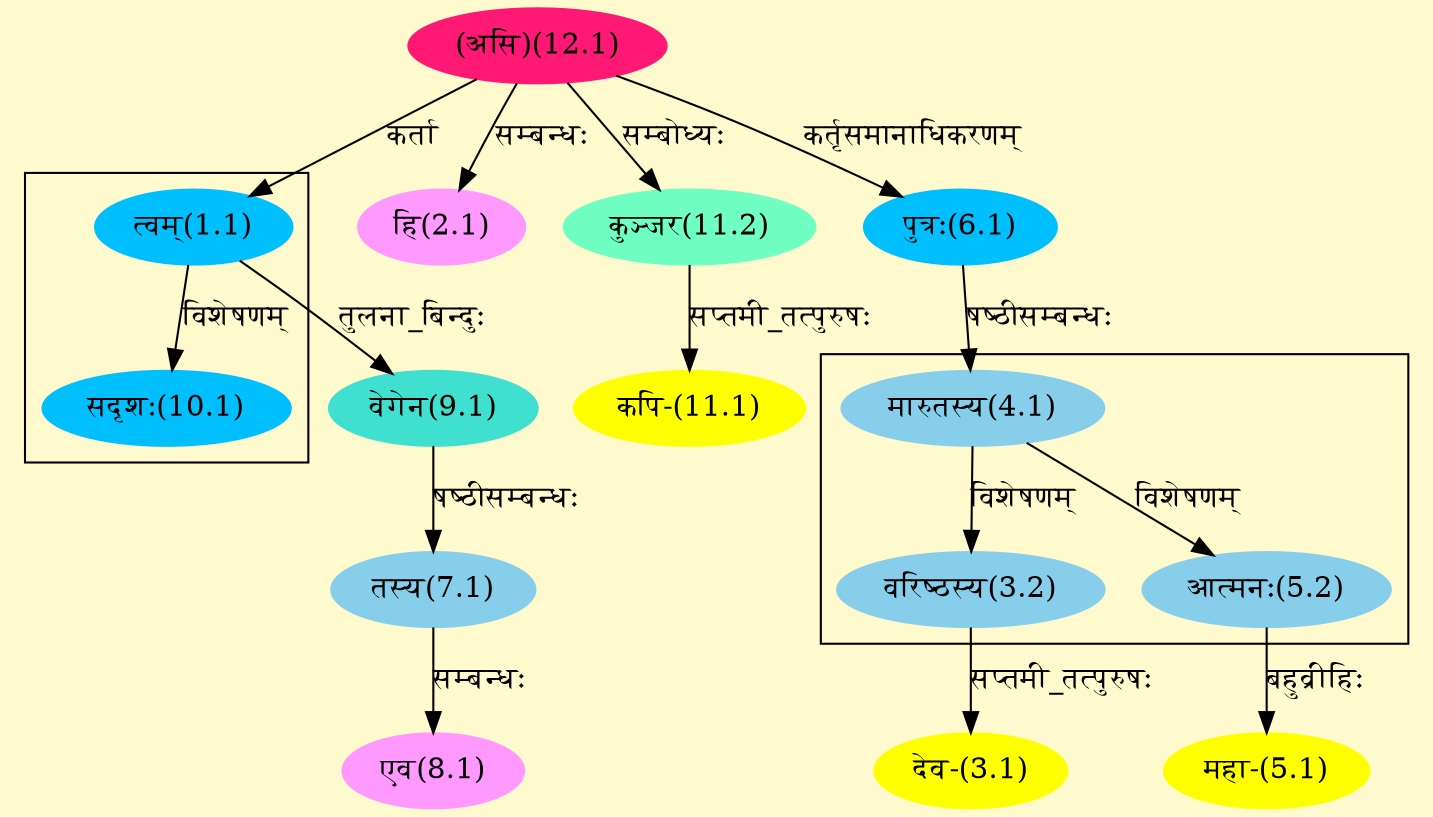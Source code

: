 digraph G{
rankdir=BT;
 compound=true;
 bgcolor="lemonchiffon1";

subgraph cluster_1{
Node3_2 [style=filled, color="#87CEEB" label = "वरिष्ठस्य(3.2)"]
Node4_1 [style=filled, color="#87CEEB" label = "मारुतस्य(4.1)"]
Node5_2 [style=filled, color="#87CEEB" label = "आत्मनः(5.2)"]

}

subgraph cluster_2{
Node10_1 [style=filled, color="#00BFFF" label = "सदृशः(10.1)"]
Node1_1 [style=filled, color="#00BFFF" label = "त्वम्(1.1)"]

}
Node1_1 [style=filled, color="#00BFFF" label = "त्वम्(1.1)"]
Node12_1 [style=filled, color="#FF1975" label = "(असि)(12.1)"]
Node2_1 [style=filled, color="#FF99FF" label = "हि(2.1)"]
Node3_1 [style=filled, color="#FFFF00" label = "देव-(3.1)"]
Node3_2 [style=filled, color="#87CEEB" label = "वरिष्ठस्य(3.2)"]
Node4_1 [style=filled, color="#87CEEB" label = "मारुतस्य(4.1)"]
Node6_1 [style=filled, color="#00BFFF" label = "पुत्रः(6.1)"]
Node5_1 [style=filled, color="#FFFF00" label = "महा-(5.1)"]
Node5_2 [style=filled, color="#87CEEB" label = "आत्मनः(5.2)"]
Node7_1 [style=filled, color="#87CEEB" label = "तस्य(7.1)"]
Node9_1 [style=filled, color="#40E0D0" label = "वेगेन(9.1)"]
Node8_1 [style=filled, color="#FF99FF" label = "एव(8.1)"]
Node11_1 [style=filled, color="#FFFF00" label = "कपि-(11.1)"]
Node11_2 [style=filled, color="#6FFFC3" label = "कुञ्जर(11.2)"]
/* Start of Relations section */

Node1_1 -> Node12_1 [  label="कर्ता"  dir="back" ]
Node2_1 -> Node12_1 [  label="सम्बन्धः"  dir="back" ]
Node3_1 -> Node3_2 [  label="सप्तमी_तत्पुरुषः"  dir="back" ]
Node3_2 -> Node4_1 [  label="विशेषणम्"  dir="back" ]
Node4_1 -> Node6_1 [  label="षष्ठीसम्बन्धः"  dir="back" ]
Node5_1 -> Node5_2 [  label="बहुव्रीहिः"  dir="back" ]
Node5_2 -> Node4_1 [  label="विशेषणम्"  dir="back" ]
Node6_1 -> Node12_1 [  label="कर्तृसमानाधिकरणम्"  dir="back" ]
Node7_1 -> Node9_1 [  label="षष्ठीसम्बन्धः"  dir="back" ]
Node8_1 -> Node7_1 [  label="सम्बन्धः"  dir="back" ]
Node9_1 -> Node1_1 [  label="तुलना_बिन्दुः"  dir="back" ]
Node10_1 -> Node1_1 [  label="विशेषणम्"  dir="back" ]
Node11_1 -> Node11_2 [  label="सप्तमी_तत्पुरुषः"  dir="back" ]
Node11_2 -> Node12_1 [  label="सम्बोध्यः"  dir="back" ]
}
